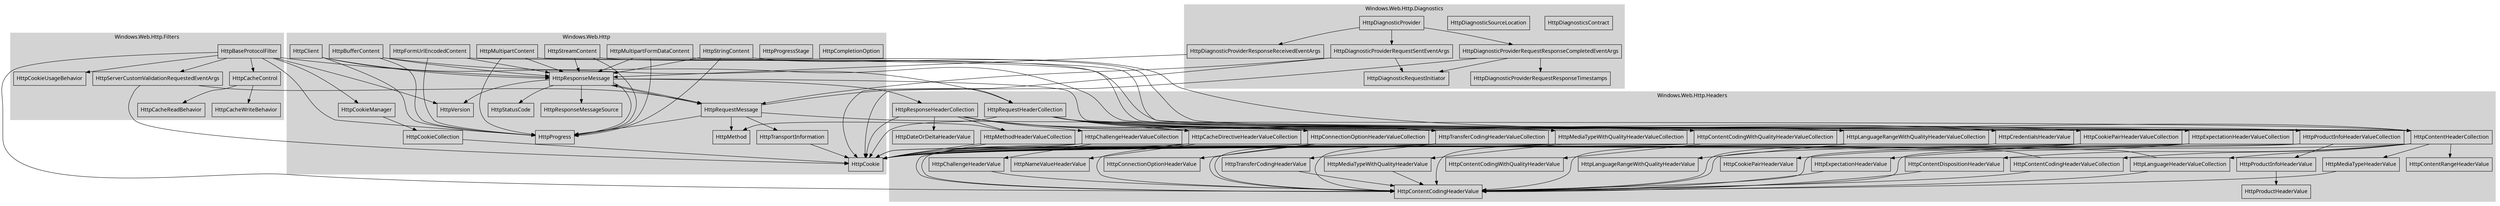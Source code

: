 ﻿// Generated by https://github.com/david-risney/WinMDGraph -file C:\Windows\System32\WinMetadata\Windows.Web.winmd -match Windows.Web.Http
digraph {
	node [ fontname = "Segoe UI" ];
	node [ shape = "rectangle" ];
	subgraph cluster_0 {
		label = "Windows.Web.Http";
		color = lightgrey;
		bgcolor = lightgrey;
		fontname = "Segoe UI";
		HttpVersion;
		HttpCompletionOption;
		HttpStatusCode;
		HttpProgressStage;
		HttpResponseMessageSource;
		HttpProgress;
		HttpClient;
		HttpRequestMessage;
		HttpResponseMessage;
		HttpCookieManager;
		HttpCookie;
		HttpCookieCollection;
		HttpMethod;
		HttpTransportInformation;
		HttpStringContent;
		HttpBufferContent;
		HttpStreamContent;
		HttpFormUrlEncodedContent;
		HttpMultipartContent;
		HttpMultipartFormDataContent;
		HttpRequestMessage -> HttpMethod;
		HttpRequestMessage -> HttpTransportInformation;
		HttpResponseMessage -> HttpVersion;
		HttpResponseMessage -> HttpStatusCode;
		HttpResponseMessage -> HttpResponseMessageSource;
		HttpResponseMessage -> HttpRequestMessage;
		HttpClient -> HttpResponseMessage;
		HttpResponseMessage -> HttpProgress;
		HttpMultipartFormDataContent -> HttpProgress;
		HttpMultipartContent -> HttpProgress;
		HttpFormUrlEncodedContent -> HttpProgress;
		HttpStreamContent -> HttpProgress;
		HttpCookieManager -> HttpCookieCollection;
		HttpTransportInformation -> HttpCookie;
		HttpRequestMessage -> HttpProgress;
		HttpStringContent -> HttpProgress;
		HttpFormUrlEncodedContent -> HttpResponseMessage;
		HttpStringContent -> HttpResponseMessage;
		HttpClient -> HttpProgress;
		HttpBufferContent -> HttpProgress;
		HttpCookieCollection -> HttpCookie;
		HttpBufferContent -> HttpResponseMessage;
		HttpMultipartContent -> HttpResponseMessage;
		HttpStreamContent -> HttpResponseMessage;
		HttpMultipartFormDataContent -> HttpResponseMessage;
		HttpRequestMessage -> HttpResponseMessage;
	}
	subgraph cluster_1 {
		label = "Windows.Web.Http.Headers";
		color = lightgrey;
		bgcolor = lightgrey;
		fontname = "Segoe UI";
		HttpContentHeaderCollection;
		HttpRequestHeaderCollection;
		HttpResponseHeaderCollection;
		HttpContentDispositionHeaderValue;
		HttpContentCodingHeaderValueCollection;
		HttpLanguageHeaderValueCollection;
		HttpContentRangeHeaderValue;
		HttpMediaTypeHeaderValue;
		HttpMediaTypeWithQualityHeaderValueCollection;
		HttpContentCodingWithQualityHeaderValueCollection;
		HttpLanguageRangeWithQualityHeaderValueCollection;
		HttpCredentialsHeaderValue;
		HttpCacheDirectiveHeaderValueCollection;
		HttpConnectionOptionHeaderValueCollection;
		HttpCookiePairHeaderValueCollection;
		HttpExpectationHeaderValueCollection;
		HttpTransferCodingHeaderValueCollection;
		HttpProductInfoHeaderValueCollection;
		HttpMethodHeaderValueCollection;
		HttpChallengeHeaderValueCollection;
		HttpDateOrDeltaHeaderValue;
		HttpNameValueHeaderValue;
		HttpChallengeHeaderValue;
		HttpConnectionOptionHeaderValue;
		HttpContentCodingHeaderValue;
		HttpCookiePairHeaderValue;
		HttpExpectationHeaderValue;
		HttpLanguageRangeWithQualityHeaderValue;
		HttpMediaTypeWithQualityHeaderValue;
		HttpProductHeaderValue;
		HttpProductInfoHeaderValue;
		HttpContentCodingWithQualityHeaderValue;
		HttpTransferCodingHeaderValue;
		HttpContentHeaderCollection -> HttpContentDispositionHeaderValue;
		HttpContentHeaderCollection -> HttpMediaTypeHeaderValue;
		HttpContentHeaderCollection -> HttpContentRangeHeaderValue;
		HttpContentHeaderCollection -> HttpContentCodingHeaderValueCollection;
		HttpContentHeaderCollection -> HttpLanguageHeaderValueCollection;
		HttpRequestHeaderCollection -> HttpCredentialsHeaderValue;
		HttpRequestHeaderCollection -> HttpCookiePairHeaderValueCollection;
		HttpRequestHeaderCollection -> HttpMediaTypeWithQualityHeaderValueCollection;
		HttpRequestHeaderCollection -> HttpContentCodingWithQualityHeaderValueCollection;
		HttpRequestHeaderCollection -> HttpLanguageRangeWithQualityHeaderValueCollection;
		HttpRequestHeaderCollection -> HttpCacheDirectiveHeaderValueCollection;
		HttpRequestHeaderCollection -> HttpConnectionOptionHeaderValueCollection;
		HttpRequestHeaderCollection -> HttpTransferCodingHeaderValueCollection;
		HttpRequestHeaderCollection -> HttpProductInfoHeaderValueCollection;
		HttpRequestHeaderCollection -> HttpExpectationHeaderValueCollection;
		HttpResponseHeaderCollection -> HttpDateOrDeltaHeaderValue;
		HttpResponseHeaderCollection -> HttpMethodHeaderValueCollection;
		HttpResponseHeaderCollection -> HttpCacheDirectiveHeaderValueCollection;
		HttpResponseHeaderCollection -> HttpConnectionOptionHeaderValueCollection;
		HttpResponseHeaderCollection -> HttpChallengeHeaderValueCollection;
		HttpResponseHeaderCollection -> HttpTransferCodingHeaderValueCollection;
		HttpContentDispositionHeaderValue -> HttpContentCodingHeaderValue;
		HttpMediaTypeHeaderValue -> HttpContentCodingHeaderValue;
		HttpMediaTypeWithQualityHeaderValueCollection -> HttpMediaTypeWithQualityHeaderValue;
		HttpContentCodingWithQualityHeaderValueCollection -> HttpContentCodingWithQualityHeaderValue;
		HttpLanguageRangeWithQualityHeaderValueCollection -> HttpLanguageRangeWithQualityHeaderValue;
		HttpCredentialsHeaderValue -> HttpContentCodingHeaderValue;
		HttpCacheDirectiveHeaderValueCollection -> HttpNameValueHeaderValue;
		HttpConnectionOptionHeaderValueCollection -> HttpConnectionOptionHeaderValue;
		HttpCookiePairHeaderValueCollection -> HttpCookiePairHeaderValue;
		HttpExpectationHeaderValueCollection -> HttpExpectationHeaderValue;
		HttpTransferCodingHeaderValueCollection -> HttpTransferCodingHeaderValue;
		HttpProductInfoHeaderValueCollection -> HttpProductInfoHeaderValue;
		HttpChallengeHeaderValueCollection -> HttpChallengeHeaderValue;
		HttpChallengeHeaderValue -> HttpContentCodingHeaderValue;
		HttpExpectationHeaderValue -> HttpContentCodingHeaderValue;
		HttpMediaTypeWithQualityHeaderValue -> HttpContentCodingHeaderValue;
		HttpProductInfoHeaderValue -> HttpProductHeaderValue;
		HttpTransferCodingHeaderValue -> HttpContentCodingHeaderValue;
		HttpContentCodingWithQualityHeaderValueCollection -> HttpContentCodingHeaderValue;
		HttpMediaTypeWithQualityHeaderValueCollection -> HttpContentCodingHeaderValue;
		HttpLanguageHeaderValueCollection -> HttpContentCodingHeaderValue;
		HttpContentCodingHeaderValueCollection -> HttpContentCodingHeaderValue;
		HttpLanguageRangeWithQualityHeaderValueCollection -> HttpContentCodingHeaderValue;
		HttpCacheDirectiveHeaderValueCollection -> HttpContentCodingHeaderValue;
		HttpConnectionOptionHeaderValueCollection -> HttpContentCodingHeaderValue;
		HttpCookiePairHeaderValueCollection -> HttpContentCodingHeaderValue;
		HttpExpectationHeaderValueCollection -> HttpContentCodingHeaderValue;
		HttpTransferCodingHeaderValueCollection -> HttpContentCodingHeaderValue;
		HttpProductInfoHeaderValueCollection -> HttpContentCodingHeaderValue;
		HttpMethodHeaderValueCollection -> HttpContentCodingHeaderValue;
		HttpChallengeHeaderValueCollection -> HttpContentCodingHeaderValue;
	}
	subgraph cluster_2 {
		label = "Windows.Web.Http.Filters";
		color = lightgrey;
		bgcolor = lightgrey;
		fontname = "Segoe UI";
		HttpCacheReadBehavior;
		HttpCacheWriteBehavior;
		HttpCookieUsageBehavior;
		HttpCacheControl;
		HttpServerCustomValidationRequestedEventArgs;
		HttpBaseProtocolFilter;
		HttpCacheControl -> HttpCacheReadBehavior;
		HttpBaseProtocolFilter -> HttpServerCustomValidationRequestedEventArgs;
		HttpBaseProtocolFilter -> HttpCookieUsageBehavior;
		HttpCacheControl -> HttpCacheWriteBehavior;
		HttpBaseProtocolFilter -> HttpCacheControl;
	}
	subgraph cluster_3 {
		label = "Windows.Web.Http.Diagnostics";
		color = lightgrey;
		bgcolor = lightgrey;
		fontname = "Segoe UI";
		HttpDiagnosticsContract;
		HttpDiagnosticRequestInitiator;
		HttpDiagnosticSourceLocation;
		HttpDiagnosticProviderRequestSentEventArgs;
		HttpDiagnosticProviderResponseReceivedEventArgs;
		HttpDiagnosticProviderRequestResponseTimestamps;
		HttpDiagnosticProviderRequestResponseCompletedEventArgs;
		HttpDiagnosticProvider;
		HttpDiagnosticProviderRequestSentEventArgs -> HttpDiagnosticRequestInitiator;
		HttpDiagnosticProviderRequestResponseCompletedEventArgs -> HttpDiagnosticProviderRequestResponseTimestamps;
		HttpDiagnosticProviderRequestResponseCompletedEventArgs -> HttpDiagnosticRequestInitiator;
		HttpDiagnosticProvider -> HttpDiagnosticProviderRequestResponseCompletedEventArgs;
		HttpDiagnosticProvider -> HttpDiagnosticProviderRequestSentEventArgs;
		HttpDiagnosticProvider -> HttpDiagnosticProviderResponseReceivedEventArgs;
	}
	HttpStringContent -> HttpContentHeaderCollection;
	HttpRequestMessage -> HttpRequestHeaderCollection;
	HttpFormUrlEncodedContent -> HttpContentHeaderCollection;
	HttpResponseMessage -> HttpResponseHeaderCollection;
	HttpClient -> HttpRequestHeaderCollection;
	HttpContentHeaderCollection -> HttpCookie;
	HttpRequestHeaderCollection -> HttpCookie;
	HttpResponseHeaderCollection -> HttpCookie;
	HttpRequestMessage -> HttpContentHeaderCollection;
	HttpResponseMessage -> HttpContentHeaderCollection;
	HttpMultipartFormDataContent -> HttpContentHeaderCollection;
	HttpMultipartContent -> HttpContentHeaderCollection;
	HttpServerCustomValidationRequestedEventArgs -> HttpCookie;
	HttpBaseProtocolFilter -> HttpResponseMessage;
	HttpBaseProtocolFilter -> HttpVersion;
	HttpServerCustomValidationRequestedEventArgs -> HttpRequestMessage;
	HttpContentCodingHeaderValueCollection -> HttpCookie;
	HttpLanguageHeaderValueCollection -> HttpCookie;
	HttpMediaTypeWithQualityHeaderValueCollection -> HttpCookie;
	HttpContentCodingWithQualityHeaderValueCollection -> HttpCookie;
	HttpLanguageRangeWithQualityHeaderValueCollection -> HttpCookie;
	HttpCacheDirectiveHeaderValueCollection -> HttpCookie;
	HttpConnectionOptionHeaderValueCollection -> HttpCookie;
	HttpCookiePairHeaderValueCollection -> HttpCookie;
	HttpExpectationHeaderValueCollection -> HttpCookie;
	HttpTransferCodingHeaderValueCollection -> HttpCookie;
	HttpProductInfoHeaderValueCollection -> HttpCookie;
	HttpMethodHeaderValueCollection -> HttpMethod;
	HttpMethodHeaderValueCollection -> HttpCookie;
	HttpChallengeHeaderValueCollection -> HttpCookie;
	HttpDiagnosticProviderRequestSentEventArgs -> HttpCookie;
	HttpDiagnosticProviderRequestSentEventArgs -> HttpRequestMessage;
	HttpDiagnosticProviderResponseReceivedEventArgs -> HttpResponseMessage;
	HttpDiagnosticProviderRequestResponseCompletedEventArgs -> HttpCookie;
	HttpStreamContent -> HttpContentHeaderCollection;
	HttpBufferContent -> HttpContentHeaderCollection;
	HttpBaseProtocolFilter -> HttpContentCodingHeaderValue;
	HttpBaseProtocolFilter -> HttpCookieManager;
	HttpBaseProtocolFilter -> HttpProgress;
}
